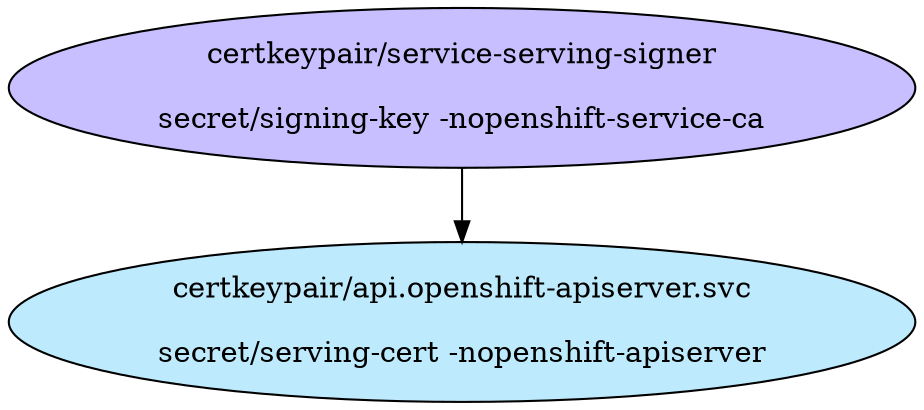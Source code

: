 digraph "Local Certificate" {
  // Node definitions.
  1 [
    label="certkeypair/service-serving-signer\n\nsecret/signing-key -nopenshift-service-ca\n"
    style=filled
    fillcolor="#c7bfff"
  ];
  57 [
    label="certkeypair/api.openshift-apiserver.svc\n\nsecret/serving-cert -nopenshift-apiserver\n"
    style=filled
    fillcolor="#bdebfd"
  ];

  // Edge definitions.
  1 -> 57;
}